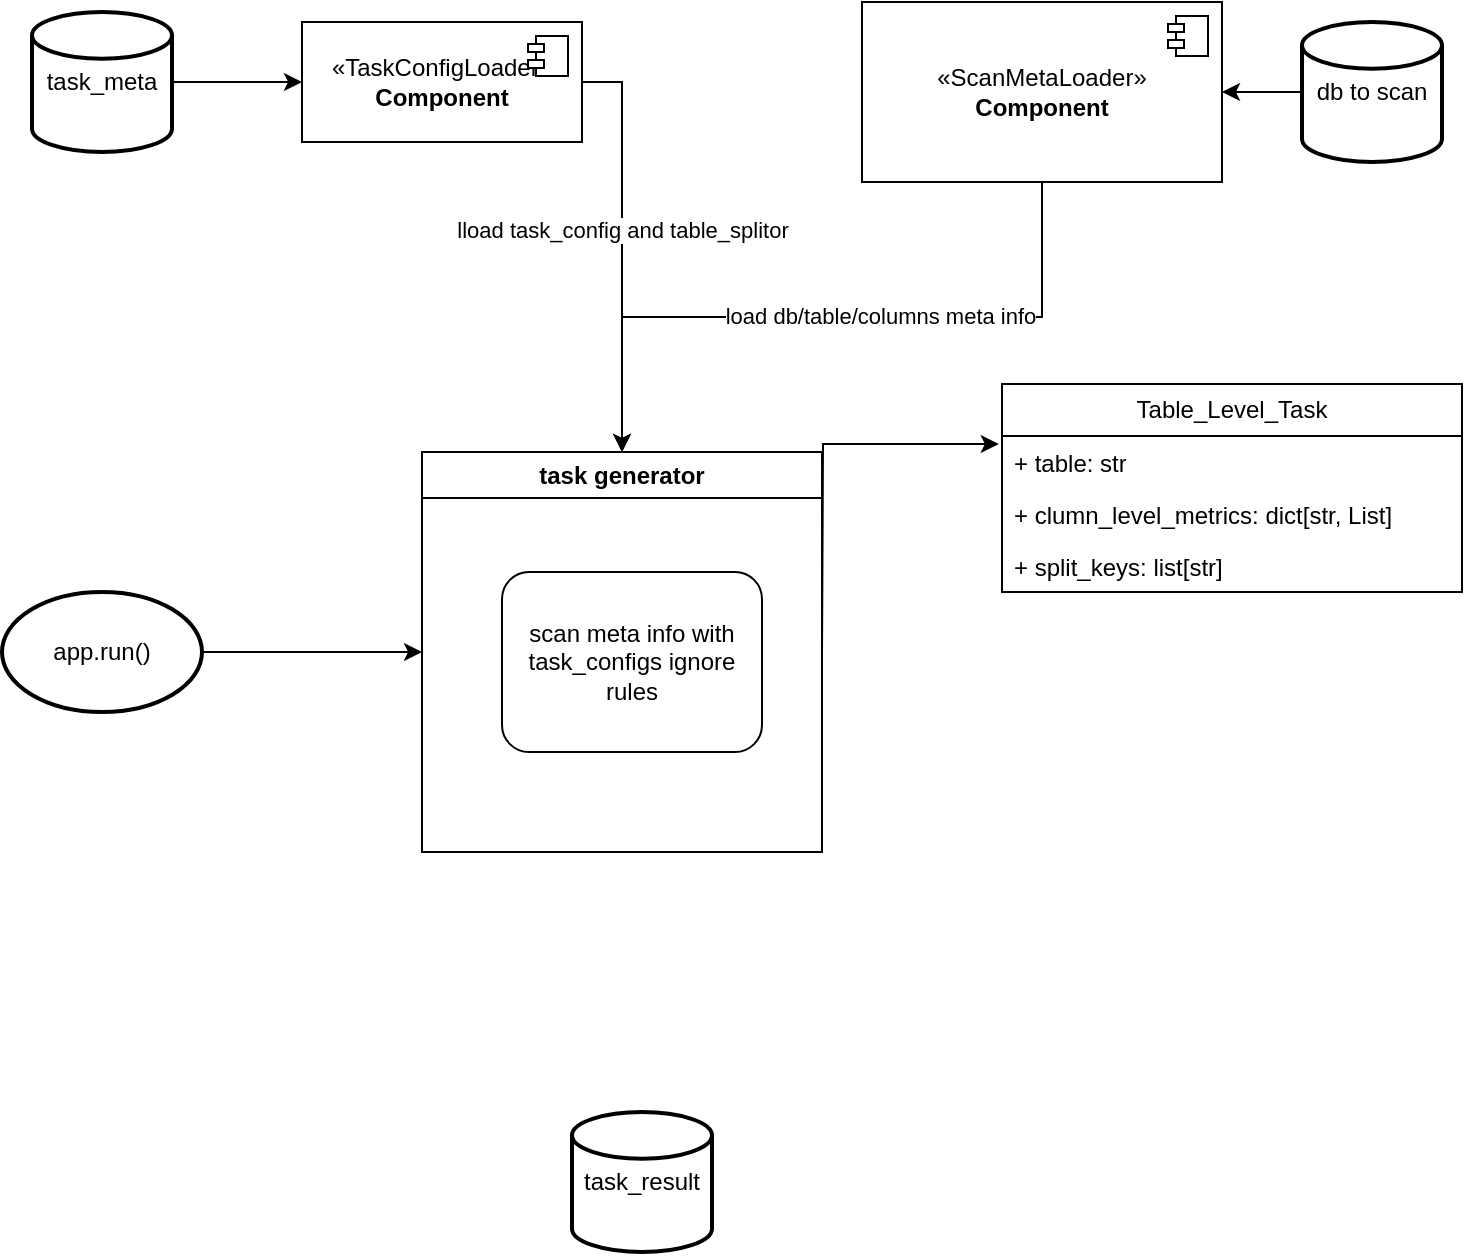 <mxfile version="22.1.5" type="github">
  <diagram id="C5RBs43oDa-KdzZeNtuy" name="Page-1">
    <mxGraphModel dx="1467" dy="800" grid="1" gridSize="10" guides="1" tooltips="1" connect="1" arrows="1" fold="1" page="1" pageScale="1" pageWidth="827" pageHeight="1169" math="0" shadow="0">
      <root>
        <mxCell id="WIyWlLk6GJQsqaUBKTNV-0" />
        <mxCell id="WIyWlLk6GJQsqaUBKTNV-1" parent="WIyWlLk6GJQsqaUBKTNV-0" />
        <mxCell id="-YLz3ERWtDPP97lk-IGL-17" style="edgeStyle=orthogonalEdgeStyle;rounded=0;orthogonalLoop=1;jettySize=auto;html=1;exitX=1;exitY=0.5;exitDx=0;exitDy=0;exitPerimeter=0;entryX=0;entryY=0.5;entryDx=0;entryDy=0;" edge="1" parent="WIyWlLk6GJQsqaUBKTNV-1" source="-YLz3ERWtDPP97lk-IGL-0" target="-YLz3ERWtDPP97lk-IGL-15">
          <mxGeometry relative="1" as="geometry" />
        </mxCell>
        <mxCell id="-YLz3ERWtDPP97lk-IGL-0" value="task_meta" style="strokeWidth=2;html=1;shape=mxgraph.flowchart.database;whiteSpace=wrap;" vertex="1" parent="WIyWlLk6GJQsqaUBKTNV-1">
          <mxGeometry x="55" y="70" width="70" height="70" as="geometry" />
        </mxCell>
        <mxCell id="-YLz3ERWtDPP97lk-IGL-26" style="edgeStyle=orthogonalEdgeStyle;rounded=0;orthogonalLoop=1;jettySize=auto;html=1;exitX=0;exitY=0.5;exitDx=0;exitDy=0;exitPerimeter=0;entryX=1;entryY=0.5;entryDx=0;entryDy=0;" edge="1" parent="WIyWlLk6GJQsqaUBKTNV-1" source="-YLz3ERWtDPP97lk-IGL-1" target="-YLz3ERWtDPP97lk-IGL-21">
          <mxGeometry relative="1" as="geometry" />
        </mxCell>
        <mxCell id="-YLz3ERWtDPP97lk-IGL-1" value="db to scan" style="strokeWidth=2;html=1;shape=mxgraph.flowchart.database;whiteSpace=wrap;" vertex="1" parent="WIyWlLk6GJQsqaUBKTNV-1">
          <mxGeometry x="690" y="75" width="70" height="70" as="geometry" />
        </mxCell>
        <mxCell id="-YLz3ERWtDPP97lk-IGL-2" value="task_result" style="strokeWidth=2;html=1;shape=mxgraph.flowchart.database;whiteSpace=wrap;" vertex="1" parent="WIyWlLk6GJQsqaUBKTNV-1">
          <mxGeometry x="325" y="620" width="70" height="70" as="geometry" />
        </mxCell>
        <mxCell id="-YLz3ERWtDPP97lk-IGL-4" style="edgeStyle=orthogonalEdgeStyle;rounded=0;orthogonalLoop=1;jettySize=auto;html=1;exitX=1;exitY=0.5;exitDx=0;exitDy=0;exitPerimeter=0;entryX=0;entryY=0.5;entryDx=0;entryDy=0;" edge="1" parent="WIyWlLk6GJQsqaUBKTNV-1" source="-YLz3ERWtDPP97lk-IGL-3" target="-YLz3ERWtDPP97lk-IGL-5">
          <mxGeometry relative="1" as="geometry">
            <mxPoint x="240" y="330" as="targetPoint" />
          </mxGeometry>
        </mxCell>
        <mxCell id="-YLz3ERWtDPP97lk-IGL-3" value="app.run()" style="strokeWidth=2;html=1;shape=mxgraph.flowchart.start_1;whiteSpace=wrap;" vertex="1" parent="WIyWlLk6GJQsqaUBKTNV-1">
          <mxGeometry x="40" y="360" width="100" height="60" as="geometry" />
        </mxCell>
        <mxCell id="-YLz3ERWtDPP97lk-IGL-5" value="task generator" style="swimlane;whiteSpace=wrap;html=1;" vertex="1" parent="WIyWlLk6GJQsqaUBKTNV-1">
          <mxGeometry x="250" y="290" width="200" height="200" as="geometry" />
        </mxCell>
        <mxCell id="-YLz3ERWtDPP97lk-IGL-10" value="scan meta info with task_configs ignore rules" style="rounded=1;whiteSpace=wrap;html=1;" vertex="1" parent="-YLz3ERWtDPP97lk-IGL-5">
          <mxGeometry x="40" y="60" width="130" height="90" as="geometry" />
        </mxCell>
        <mxCell id="-YLz3ERWtDPP97lk-IGL-18" style="edgeStyle=orthogonalEdgeStyle;rounded=0;orthogonalLoop=1;jettySize=auto;html=1;exitX=1;exitY=0.5;exitDx=0;exitDy=0;" edge="1" parent="WIyWlLk6GJQsqaUBKTNV-1" source="-YLz3ERWtDPP97lk-IGL-15" target="-YLz3ERWtDPP97lk-IGL-5">
          <mxGeometry relative="1" as="geometry" />
        </mxCell>
        <mxCell id="-YLz3ERWtDPP97lk-IGL-20" value="lload task_config and table_splitor" style="edgeLabel;html=1;align=center;verticalAlign=middle;resizable=0;points=[];" vertex="1" connectable="0" parent="-YLz3ERWtDPP97lk-IGL-18">
          <mxGeometry x="-0.081" relative="1" as="geometry">
            <mxPoint as="offset" />
          </mxGeometry>
        </mxCell>
        <mxCell id="-YLz3ERWtDPP97lk-IGL-15" value="«TaskConfigLoader»&lt;br&gt;&lt;b&gt;Component&lt;/b&gt;" style="html=1;dropTarget=0;whiteSpace=wrap;" vertex="1" parent="WIyWlLk6GJQsqaUBKTNV-1">
          <mxGeometry x="190" y="75" width="140" height="60" as="geometry" />
        </mxCell>
        <mxCell id="-YLz3ERWtDPP97lk-IGL-16" value="" style="shape=module;jettyWidth=8;jettyHeight=4;" vertex="1" parent="-YLz3ERWtDPP97lk-IGL-15">
          <mxGeometry x="1" width="20" height="20" relative="1" as="geometry">
            <mxPoint x="-27" y="7" as="offset" />
          </mxGeometry>
        </mxCell>
        <mxCell id="-YLz3ERWtDPP97lk-IGL-23" style="edgeStyle=orthogonalEdgeStyle;rounded=0;orthogonalLoop=1;jettySize=auto;html=1;exitX=0.5;exitY=1;exitDx=0;exitDy=0;entryX=0.5;entryY=0;entryDx=0;entryDy=0;" edge="1" parent="WIyWlLk6GJQsqaUBKTNV-1" source="-YLz3ERWtDPP97lk-IGL-21" target="-YLz3ERWtDPP97lk-IGL-5">
          <mxGeometry relative="1" as="geometry" />
        </mxCell>
        <mxCell id="-YLz3ERWtDPP97lk-IGL-24" value="load db/table/columns meta info" style="edgeLabel;html=1;align=center;verticalAlign=middle;resizable=0;points=[];" vertex="1" connectable="0" parent="-YLz3ERWtDPP97lk-IGL-23">
          <mxGeometry x="-0.131" y="-1" relative="1" as="geometry">
            <mxPoint x="1" as="offset" />
          </mxGeometry>
        </mxCell>
        <mxCell id="-YLz3ERWtDPP97lk-IGL-21" value="«ScanMetaLoader»&lt;br&gt;&lt;b&gt;Component&lt;/b&gt;" style="html=1;dropTarget=0;whiteSpace=wrap;" vertex="1" parent="WIyWlLk6GJQsqaUBKTNV-1">
          <mxGeometry x="470" y="65" width="180" height="90" as="geometry" />
        </mxCell>
        <mxCell id="-YLz3ERWtDPP97lk-IGL-22" value="" style="shape=module;jettyWidth=8;jettyHeight=4;" vertex="1" parent="-YLz3ERWtDPP97lk-IGL-21">
          <mxGeometry x="1" width="20" height="20" relative="1" as="geometry">
            <mxPoint x="-27" y="7" as="offset" />
          </mxGeometry>
        </mxCell>
        <mxCell id="-YLz3ERWtDPP97lk-IGL-33" value="Table_Level_Task" style="swimlane;fontStyle=0;childLayout=stackLayout;horizontal=1;startSize=26;fillColor=none;horizontalStack=0;resizeParent=1;resizeParentMax=0;resizeLast=0;collapsible=1;marginBottom=0;whiteSpace=wrap;html=1;" vertex="1" parent="WIyWlLk6GJQsqaUBKTNV-1">
          <mxGeometry x="540" y="256" width="230" height="104" as="geometry" />
        </mxCell>
        <mxCell id="-YLz3ERWtDPP97lk-IGL-35" value="+ table: str" style="text;strokeColor=none;fillColor=none;align=left;verticalAlign=top;spacingLeft=4;spacingRight=4;overflow=hidden;rotatable=0;points=[[0,0.5],[1,0.5]];portConstraint=eastwest;whiteSpace=wrap;html=1;" vertex="1" parent="-YLz3ERWtDPP97lk-IGL-33">
          <mxGeometry y="26" width="230" height="26" as="geometry" />
        </mxCell>
        <mxCell id="-YLz3ERWtDPP97lk-IGL-38" value="+ clumn_level_metrics: dict[str, List]" style="text;strokeColor=none;fillColor=none;align=left;verticalAlign=top;spacingLeft=4;spacingRight=4;overflow=hidden;rotatable=0;points=[[0,0.5],[1,0.5]];portConstraint=eastwest;whiteSpace=wrap;html=1;" vertex="1" parent="-YLz3ERWtDPP97lk-IGL-33">
          <mxGeometry y="52" width="230" height="26" as="geometry" />
        </mxCell>
        <mxCell id="-YLz3ERWtDPP97lk-IGL-36" value="+ split_keys: list[str]" style="text;strokeColor=none;fillColor=none;align=left;verticalAlign=top;spacingLeft=4;spacingRight=4;overflow=hidden;rotatable=0;points=[[0,0.5],[1,0.5]];portConstraint=eastwest;whiteSpace=wrap;html=1;" vertex="1" parent="-YLz3ERWtDPP97lk-IGL-33">
          <mxGeometry y="78" width="230" height="26" as="geometry" />
        </mxCell>
        <mxCell id="-YLz3ERWtDPP97lk-IGL-37" style="edgeStyle=orthogonalEdgeStyle;rounded=0;orthogonalLoop=1;jettySize=auto;html=1;exitX=1;exitY=0.5;exitDx=0;exitDy=0;entryX=-0.007;entryY=0.154;entryDx=0;entryDy=0;entryPerimeter=0;" edge="1" parent="WIyWlLk6GJQsqaUBKTNV-1" target="-YLz3ERWtDPP97lk-IGL-35">
          <mxGeometry relative="1" as="geometry">
            <mxPoint x="450" y="391.5" as="sourcePoint" />
            <mxPoint x="579.02" y="388.51" as="targetPoint" />
          </mxGeometry>
        </mxCell>
      </root>
    </mxGraphModel>
  </diagram>
</mxfile>
